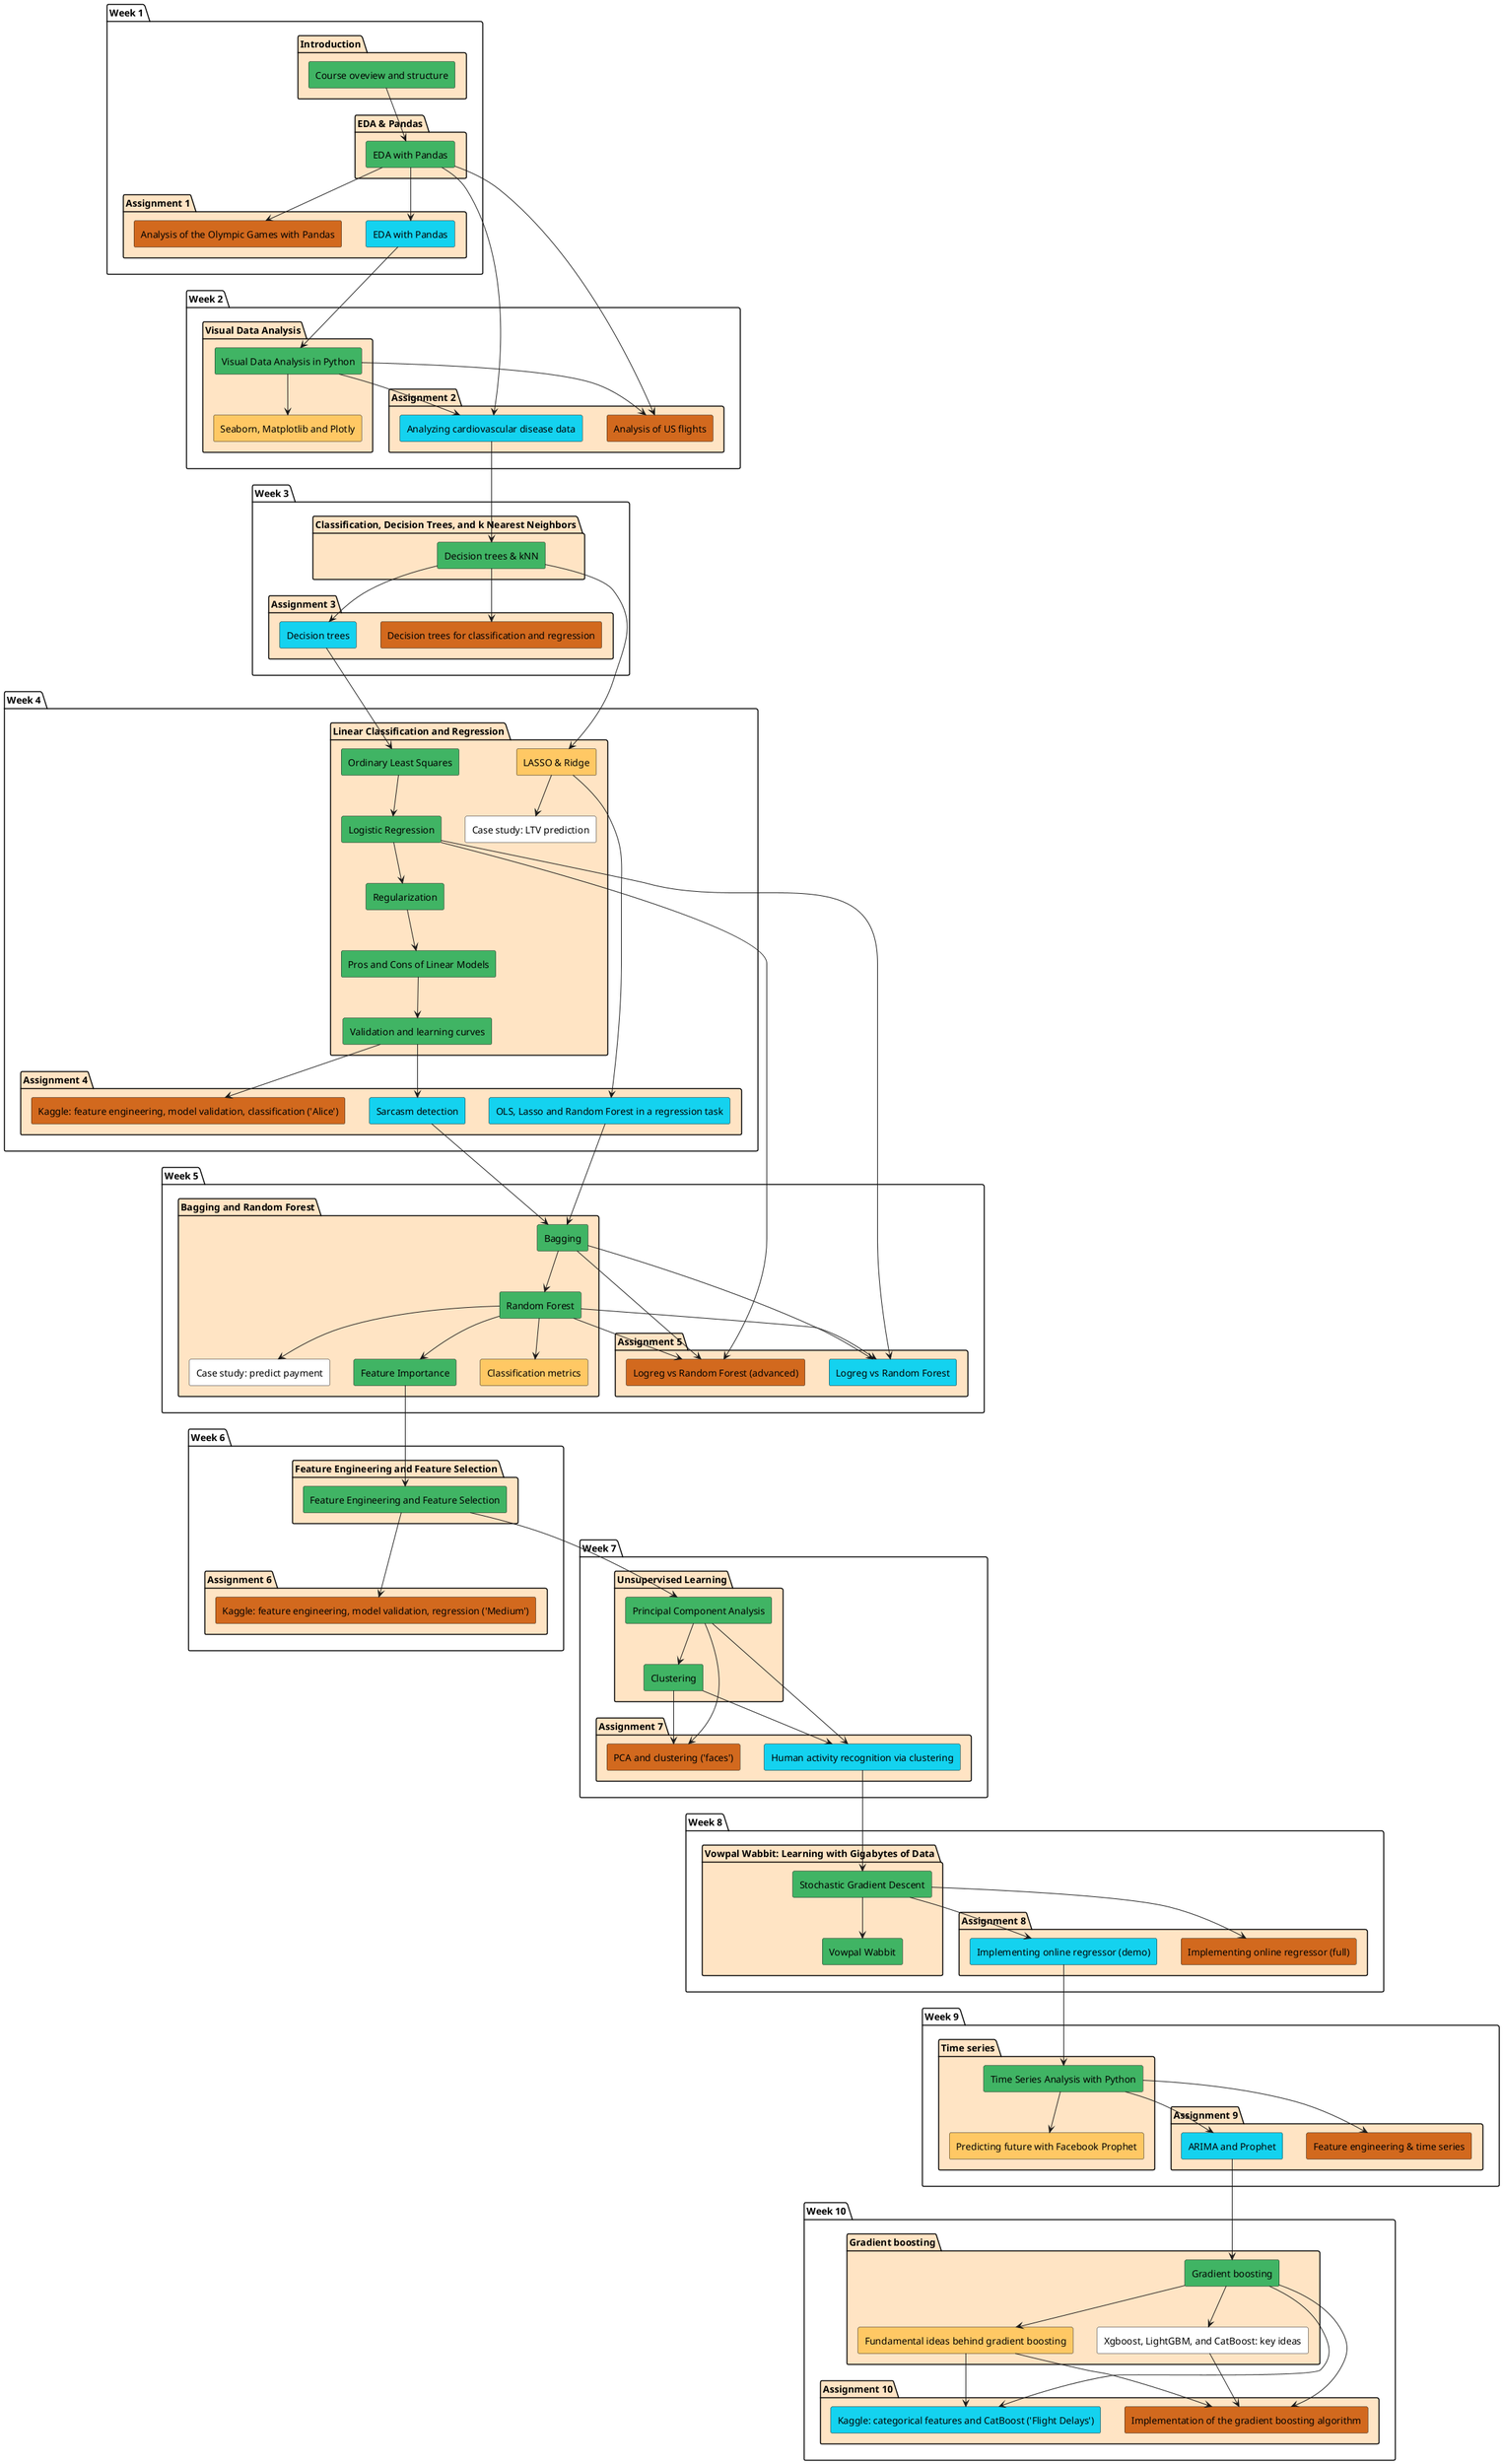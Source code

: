 @startuml
package "Week 1" {
        package "Introduction" #Bisque {
                rectangle "Course oveview and structure" as intro1 #40B464
        }

        package "EDA & Pandas" #Bisque {
                rectangle "EDA with Pandas" as eda_python #40B464
        }

        package "Assignment 1" #Bisque {
                rectangle "EDA with Pandas" as a1 #14D2EF
                rectangle "Analysis of the Olympic Games with Pandas" as bonus_a1 #Chocolate
        }
}

package "Week 2" {
        package "Visual Data Analysis" #Bisque {
                rectangle "Visual Data Analysis in Python" as visual_eda #40B464
                rectangle "Seaborn, Matplotlib and Plotly" as vislibs #FFC864  
        }

        package "Assignment 2" #Bisque {
                rectangle "Analyzing cardiovascular disease data" as a2 #14D2EF
                rectangle "Analysis of US flights" as bonus_a2 #Chocolate
        }
}

package "Week 3" {
        package "Classification, Decision Trees, and k Nearest Neighbors" #Bisque {
                rectangle "Decision trees & kNN" as trees #40B464
        }

        package "Assignment 3" #Bisque {
                rectangle "Decision trees" as a3 #14D2EF
                rectangle "Decision trees for classification and regression" as bonus_a3 #Chocolate
        }
}

package "Week 4" {
        package "Linear Classification and Regression" #Bisque {
                rectangle "Ordinary Least Squares" as ols #40B464
                rectangle "Logistic Regression" as logreg #40B464
                rectangle "Regularization" as regul #40B464
                rectangle "Pros and Cons of Linear Models" as proscons_linmodels #40B464
                rectangle "Validation and learning curves" as curves #40B464
                rectangle "LASSO & Ridge" as lasso_ridge #FFC864
                rectangle "Case study: LTV prediction" as case1 #White
        }

        package "Assignment 4" #Bisque {
                rectangle "Sarcasm detection" as a4 #14D2EF
                rectangle "OLS, Lasso and Random Forest in a regression task" as a6 #14D2EF
                rectangle "Kaggle: feature engineering, model validation, classification ('Alice')" as bonus_a4 #Chocolate
        }
}

package "Week 5" {
        package "Bagging and Random Forest"  #Bisque {
                rectangle "Bagging" as bag #40B464
                rectangle "Random Forest" as rf #40B464
                rectangle "Feature Importance" as fi #40B464
                rectangle "Classification metrics" as clf_metrics #FFC864
                rectangle "Case study: predict payment" as case2 #White
        }

        package "Assignment 5" #Bisque {
                rectangle "Logreg vs Random Forest" as a5 #14D2EF
                rectangle "Logreg vs Random Forest (advanced)" as bonus_a5 #Chocolate
        }
}

package "Week 6" {
        package "Feature Engineering and Feature Selection"  #Bisque {
                rectangle "Feature Engineering and Feature Selection" as features #40B464
        }

        package "Assignment 6" #Bisque {
                rectangle "Kaggle: feature engineering, model validation, regression ('Medium')" as bonus_a6 #Chocolate
        }
}

package "Week 7" {
        package "Unsupervised Learning"  #Bisque {
                rectangle "Principal Component Analysis" as pca #40B464
                rectangle "Clustering" as clust #40B464
        }

        package "Assignment 7" #Bisque {
                rectangle "Human activity recognition via clustering" as a7 #14D2EF
                rectangle "PCA and clustering ('faces')" as bonus_a7 #Chocolate
        }


}

package "Week 8" {
        package "Vowpal Wabbit: Learning with Gigabytes of Data"  #Bisque {
                rectangle "Stochastic Gradient Descent" as sgd #40B464
                rectangle "Vowpal Wabbit" as vw #40B464
        }

        package "Assignment 8" #Bisque {
                rectangle "Implementing online regressor (demo)" as a8 #14D2EF
                rectangle "Implementing online regressor (full)" as bonus_a8 #Chocolate
        }
}

package "Week 9" {
        package "Time series"  #Bisque {
                rectangle "Time Series Analysis with Python" as ts #40B464
                rectangle "Predicting future with Facebook Prophet" as prophet #FFC864
        }

        package "Assignment 9" #Bisque {
                rectangle "ARIMA and Prophet" as a9 #14D2EF
                rectangle "Feature engineering & time series" as bonus_a9 #Chocolate
        }
}

package "Week 10" {
        package "Gradient boosting"  #Bisque {
                rectangle "Gradient boosting" as gb #40B464
                rectangle "Fundamental ideas behind gradient boosting" as gb_video #FFC864
                rectangle "Xgboost, LightGBM, and CatBoost: key ideas" as gb_impl #White
        }

        package "Assignment 10" #Bisque {
                rectangle "Kaggle: categorical features and CatBoost ('Flight Delays')" as a10 #14D2EF
                rectangle "Implementation of the gradient boosting algorithm" as bonus_a10 #Chocolate
        }
}


intro1 --> eda_python


eda_python --> a1
eda_python --> bonus_a1

a1 --> visual_eda
visual_eda --> vislibs
eda_python --> a2
eda_python --> bonus_a2
visual_eda --> a2
visual_eda --> bonus_a2

a2 --> trees
trees --> a3
trees --> bonus_a3

a3 --> ols
ols --> logreg
logreg --> regul
regul --> proscons_linmodels
proscons_linmodels --> curves
curves --> a4
curves --> bonus_a4
lasso_ridge --> a6

trees --> lasso_ridge
lasso_ridge --> case1

a4 --> bag
a6 --> bag
bag --> rf
rf --> fi
rf --> clf_metrics
rf --> case2
bag --> a5
bag --> bonus_a5
rf --> a5
rf --> bonus_a5
logreg --> a5
logreg --> bonus_a5

fi --> features
features --> bonus_a6

features --> pca
pca --> clust
pca --> a7
clust --> a7
pca --> bonus_a7
clust --> bonus_a7

a7 --> sgd
sgd --> vw
sgd --> a8
sgd --> bonus_a8

a8 --> ts
ts --> prophet
ts --> a9
ts --> bonus_a9

a9 --> gb
gb --> gb_video
gb --> gb_impl
gb --> a10
gb --> bonus_a10
gb_video --> a10
gb_video --> bonus_a10
gb_impl --> bonus_a10

@enduml